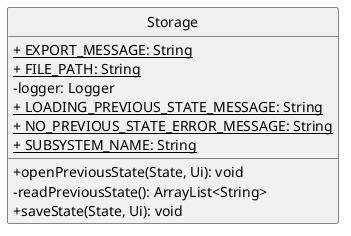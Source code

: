 @startuml
'https://plantuml.com/sequence-diagram
hide circle
skinparam classAttributeIconSize 0

class Storage {
    <u>+ EXPORT_MESSAGE: String
    <u>+ FILE_PATH: String
    - logger: Logger
    <u>+ LOADING_PREVIOUS_STATE_MESSAGE: String
    <u>+ NO_PREVIOUS_STATE_ERROR_MESSAGE: String
    <u>+ SUBSYSTEM_NAME: String

    + openPreviousState(State, Ui): void
    - readPreviousState(): ArrayList<String>
    + saveState(State, Ui): void
}
@enduml